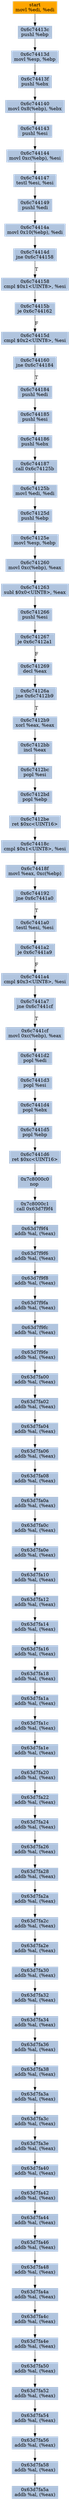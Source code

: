 digraph G {
node[shape=rectangle,style=filled,fillcolor=lightsteelblue,color=lightsteelblue]
bgcolor="transparent"
a0x6c74413amovl_edi_edi[label="start\nmovl %edi, %edi",color="lightgrey",fillcolor="orange"];
a0x6c74413cpushl_ebp[label="0x6c74413c\npushl %ebp"];
a0x6c74413dmovl_esp_ebp[label="0x6c74413d\nmovl %esp, %ebp"];
a0x6c74413fpushl_ebx[label="0x6c74413f\npushl %ebx"];
a0x6c744140movl_0x8ebp__ebx[label="0x6c744140\nmovl 0x8(%ebp), %ebx"];
a0x6c744143pushl_esi[label="0x6c744143\npushl %esi"];
a0x6c744144movl_0xcebp__esi[label="0x6c744144\nmovl 0xc(%ebp), %esi"];
a0x6c744147testl_esi_esi[label="0x6c744147\ntestl %esi, %esi"];
a0x6c744149pushl_edi[label="0x6c744149\npushl %edi"];
a0x6c74414amovl_0x10ebp__edi[label="0x6c74414a\nmovl 0x10(%ebp), %edi"];
a0x6c74414djne_0x6c744158[label="0x6c74414d\njne 0x6c744158"];
a0x6c744158cmpl_0x1UINT8_esi[label="0x6c744158\ncmpl $0x1<UINT8>, %esi"];
a0x6c74415bje_0x6c744162[label="0x6c74415b\nje 0x6c744162"];
a0x6c74415dcmpl_0x2UINT8_esi[label="0x6c74415d\ncmpl $0x2<UINT8>, %esi"];
a0x6c744160jne_0x6c744184[label="0x6c744160\njne 0x6c744184"];
a0x6c744184pushl_edi[label="0x6c744184\npushl %edi"];
a0x6c744185pushl_esi[label="0x6c744185\npushl %esi"];
a0x6c744186pushl_ebx[label="0x6c744186\npushl %ebx"];
a0x6c744187call_0x6c74125b[label="0x6c744187\ncall 0x6c74125b"];
a0x6c74125bmovl_edi_edi[label="0x6c74125b\nmovl %edi, %edi"];
a0x6c74125dpushl_ebp[label="0x6c74125d\npushl %ebp"];
a0x6c74125emovl_esp_ebp[label="0x6c74125e\nmovl %esp, %ebp"];
a0x6c741260movl_0xcebp__eax[label="0x6c741260\nmovl 0xc(%ebp), %eax"];
a0x6c741263subl_0x0UINT8_eax[label="0x6c741263\nsubl $0x0<UINT8>, %eax"];
a0x6c741266pushl_esi[label="0x6c741266\npushl %esi"];
a0x6c741267je_0x6c7412a1[label="0x6c741267\nje 0x6c7412a1"];
a0x6c741269decl_eax[label="0x6c741269\ndecl %eax"];
a0x6c74126ajne_0x6c7412b9[label="0x6c74126a\njne 0x6c7412b9"];
a0x6c7412b9xorl_eax_eax[label="0x6c7412b9\nxorl %eax, %eax"];
a0x6c7412bbincl_eax[label="0x6c7412bb\nincl %eax"];
a0x6c7412bcpopl_esi[label="0x6c7412bc\npopl %esi"];
a0x6c7412bdpopl_ebp[label="0x6c7412bd\npopl %ebp"];
a0x6c7412beret_0xcUINT16[label="0x6c7412be\nret $0xc<UINT16>"];
a0x6c74418ccmpl_0x1UINT8_esi[label="0x6c74418c\ncmpl $0x1<UINT8>, %esi"];
a0x6c74418fmovl_eax_0xcebp_[label="0x6c74418f\nmovl %eax, 0xc(%ebp)"];
a0x6c744192jne_0x6c7441a0[label="0x6c744192\njne 0x6c7441a0"];
a0x6c7441a0testl_esi_esi[label="0x6c7441a0\ntestl %esi, %esi"];
a0x6c7441a2je_0x6c7441a9[label="0x6c7441a2\nje 0x6c7441a9"];
a0x6c7441a4cmpl_0x3UINT8_esi[label="0x6c7441a4\ncmpl $0x3<UINT8>, %esi"];
a0x6c7441a7jne_0x6c7441cf[label="0x6c7441a7\njne 0x6c7441cf"];
a0x6c7441cfmovl_0xcebp__eax[label="0x6c7441cf\nmovl 0xc(%ebp), %eax"];
a0x6c7441d2popl_edi[label="0x6c7441d2\npopl %edi"];
a0x6c7441d3popl_esi[label="0x6c7441d3\npopl %esi"];
a0x6c7441d4popl_ebx[label="0x6c7441d4\npopl %ebx"];
a0x6c7441d5popl_ebp[label="0x6c7441d5\npopl %ebp"];
a0x6c7441d6ret_0xcUINT16[label="0x6c7441d6\nret $0xc<UINT16>"];
a0x7c8000c0nop_[label="0x7c8000c0\nnop "];
a0x7c8000c1call_0x63d7f9f4[label="0x7c8000c1\ncall 0x63d7f9f4"];
a0x63d7f9f4addb_al_eax_[label="0x63d7f9f4\naddb %al, (%eax)"];
a0x63d7f9f6addb_al_eax_[label="0x63d7f9f6\naddb %al, (%eax)"];
a0x63d7f9f8addb_al_eax_[label="0x63d7f9f8\naddb %al, (%eax)"];
a0x63d7f9faaddb_al_eax_[label="0x63d7f9fa\naddb %al, (%eax)"];
a0x63d7f9fcaddb_al_eax_[label="0x63d7f9fc\naddb %al, (%eax)"];
a0x63d7f9feaddb_al_eax_[label="0x63d7f9fe\naddb %al, (%eax)"];
a0x63d7fa00addb_al_eax_[label="0x63d7fa00\naddb %al, (%eax)"];
a0x63d7fa02addb_al_eax_[label="0x63d7fa02\naddb %al, (%eax)"];
a0x63d7fa04addb_al_eax_[label="0x63d7fa04\naddb %al, (%eax)"];
a0x63d7fa06addb_al_eax_[label="0x63d7fa06\naddb %al, (%eax)"];
a0x63d7fa08addb_al_eax_[label="0x63d7fa08\naddb %al, (%eax)"];
a0x63d7fa0aaddb_al_eax_[label="0x63d7fa0a\naddb %al, (%eax)"];
a0x63d7fa0caddb_al_eax_[label="0x63d7fa0c\naddb %al, (%eax)"];
a0x63d7fa0eaddb_al_eax_[label="0x63d7fa0e\naddb %al, (%eax)"];
a0x63d7fa10addb_al_eax_[label="0x63d7fa10\naddb %al, (%eax)"];
a0x63d7fa12addb_al_eax_[label="0x63d7fa12\naddb %al, (%eax)"];
a0x63d7fa14addb_al_eax_[label="0x63d7fa14\naddb %al, (%eax)"];
a0x63d7fa16addb_al_eax_[label="0x63d7fa16\naddb %al, (%eax)"];
a0x63d7fa18addb_al_eax_[label="0x63d7fa18\naddb %al, (%eax)"];
a0x63d7fa1aaddb_al_eax_[label="0x63d7fa1a\naddb %al, (%eax)"];
a0x63d7fa1caddb_al_eax_[label="0x63d7fa1c\naddb %al, (%eax)"];
a0x63d7fa1eaddb_al_eax_[label="0x63d7fa1e\naddb %al, (%eax)"];
a0x63d7fa20addb_al_eax_[label="0x63d7fa20\naddb %al, (%eax)"];
a0x63d7fa22addb_al_eax_[label="0x63d7fa22\naddb %al, (%eax)"];
a0x63d7fa24addb_al_eax_[label="0x63d7fa24\naddb %al, (%eax)"];
a0x63d7fa26addb_al_eax_[label="0x63d7fa26\naddb %al, (%eax)"];
a0x63d7fa28addb_al_eax_[label="0x63d7fa28\naddb %al, (%eax)"];
a0x63d7fa2aaddb_al_eax_[label="0x63d7fa2a\naddb %al, (%eax)"];
a0x63d7fa2caddb_al_eax_[label="0x63d7fa2c\naddb %al, (%eax)"];
a0x63d7fa2eaddb_al_eax_[label="0x63d7fa2e\naddb %al, (%eax)"];
a0x63d7fa30addb_al_eax_[label="0x63d7fa30\naddb %al, (%eax)"];
a0x63d7fa32addb_al_eax_[label="0x63d7fa32\naddb %al, (%eax)"];
a0x63d7fa34addb_al_eax_[label="0x63d7fa34\naddb %al, (%eax)"];
a0x63d7fa36addb_al_eax_[label="0x63d7fa36\naddb %al, (%eax)"];
a0x63d7fa38addb_al_eax_[label="0x63d7fa38\naddb %al, (%eax)"];
a0x63d7fa3aaddb_al_eax_[label="0x63d7fa3a\naddb %al, (%eax)"];
a0x63d7fa3caddb_al_eax_[label="0x63d7fa3c\naddb %al, (%eax)"];
a0x63d7fa3eaddb_al_eax_[label="0x63d7fa3e\naddb %al, (%eax)"];
a0x63d7fa40addb_al_eax_[label="0x63d7fa40\naddb %al, (%eax)"];
a0x63d7fa42addb_al_eax_[label="0x63d7fa42\naddb %al, (%eax)"];
a0x63d7fa44addb_al_eax_[label="0x63d7fa44\naddb %al, (%eax)"];
a0x63d7fa46addb_al_eax_[label="0x63d7fa46\naddb %al, (%eax)"];
a0x63d7fa48addb_al_eax_[label="0x63d7fa48\naddb %al, (%eax)"];
a0x63d7fa4aaddb_al_eax_[label="0x63d7fa4a\naddb %al, (%eax)"];
a0x63d7fa4caddb_al_eax_[label="0x63d7fa4c\naddb %al, (%eax)"];
a0x63d7fa4eaddb_al_eax_[label="0x63d7fa4e\naddb %al, (%eax)"];
a0x63d7fa50addb_al_eax_[label="0x63d7fa50\naddb %al, (%eax)"];
a0x63d7fa52addb_al_eax_[label="0x63d7fa52\naddb %al, (%eax)"];
a0x63d7fa54addb_al_eax_[label="0x63d7fa54\naddb %al, (%eax)"];
a0x63d7fa56addb_al_eax_[label="0x63d7fa56\naddb %al, (%eax)"];
a0x63d7fa58addb_al_eax_[label="0x63d7fa58\naddb %al, (%eax)"];
a0x63d7fa5aaddb_al_eax_[label="0x63d7fa5a\naddb %al, (%eax)"];
a0x6c74413amovl_edi_edi -> a0x6c74413cpushl_ebp [color="#000000"];
a0x6c74413cpushl_ebp -> a0x6c74413dmovl_esp_ebp [color="#000000"];
a0x6c74413dmovl_esp_ebp -> a0x6c74413fpushl_ebx [color="#000000"];
a0x6c74413fpushl_ebx -> a0x6c744140movl_0x8ebp__ebx [color="#000000"];
a0x6c744140movl_0x8ebp__ebx -> a0x6c744143pushl_esi [color="#000000"];
a0x6c744143pushl_esi -> a0x6c744144movl_0xcebp__esi [color="#000000"];
a0x6c744144movl_0xcebp__esi -> a0x6c744147testl_esi_esi [color="#000000"];
a0x6c744147testl_esi_esi -> a0x6c744149pushl_edi [color="#000000"];
a0x6c744149pushl_edi -> a0x6c74414amovl_0x10ebp__edi [color="#000000"];
a0x6c74414amovl_0x10ebp__edi -> a0x6c74414djne_0x6c744158 [color="#000000"];
a0x6c74414djne_0x6c744158 -> a0x6c744158cmpl_0x1UINT8_esi [color="#000000",label="T"];
a0x6c744158cmpl_0x1UINT8_esi -> a0x6c74415bje_0x6c744162 [color="#000000"];
a0x6c74415bje_0x6c744162 -> a0x6c74415dcmpl_0x2UINT8_esi [color="#000000",label="F"];
a0x6c74415dcmpl_0x2UINT8_esi -> a0x6c744160jne_0x6c744184 [color="#000000"];
a0x6c744160jne_0x6c744184 -> a0x6c744184pushl_edi [color="#000000",label="T"];
a0x6c744184pushl_edi -> a0x6c744185pushl_esi [color="#000000"];
a0x6c744185pushl_esi -> a0x6c744186pushl_ebx [color="#000000"];
a0x6c744186pushl_ebx -> a0x6c744187call_0x6c74125b [color="#000000"];
a0x6c744187call_0x6c74125b -> a0x6c74125bmovl_edi_edi [color="#000000"];
a0x6c74125bmovl_edi_edi -> a0x6c74125dpushl_ebp [color="#000000"];
a0x6c74125dpushl_ebp -> a0x6c74125emovl_esp_ebp [color="#000000"];
a0x6c74125emovl_esp_ebp -> a0x6c741260movl_0xcebp__eax [color="#000000"];
a0x6c741260movl_0xcebp__eax -> a0x6c741263subl_0x0UINT8_eax [color="#000000"];
a0x6c741263subl_0x0UINT8_eax -> a0x6c741266pushl_esi [color="#000000"];
a0x6c741266pushl_esi -> a0x6c741267je_0x6c7412a1 [color="#000000"];
a0x6c741267je_0x6c7412a1 -> a0x6c741269decl_eax [color="#000000",label="F"];
a0x6c741269decl_eax -> a0x6c74126ajne_0x6c7412b9 [color="#000000"];
a0x6c74126ajne_0x6c7412b9 -> a0x6c7412b9xorl_eax_eax [color="#000000",label="T"];
a0x6c7412b9xorl_eax_eax -> a0x6c7412bbincl_eax [color="#000000"];
a0x6c7412bbincl_eax -> a0x6c7412bcpopl_esi [color="#000000"];
a0x6c7412bcpopl_esi -> a0x6c7412bdpopl_ebp [color="#000000"];
a0x6c7412bdpopl_ebp -> a0x6c7412beret_0xcUINT16 [color="#000000"];
a0x6c7412beret_0xcUINT16 -> a0x6c74418ccmpl_0x1UINT8_esi [color="#000000"];
a0x6c74418ccmpl_0x1UINT8_esi -> a0x6c74418fmovl_eax_0xcebp_ [color="#000000"];
a0x6c74418fmovl_eax_0xcebp_ -> a0x6c744192jne_0x6c7441a0 [color="#000000"];
a0x6c744192jne_0x6c7441a0 -> a0x6c7441a0testl_esi_esi [color="#000000",label="T"];
a0x6c7441a0testl_esi_esi -> a0x6c7441a2je_0x6c7441a9 [color="#000000"];
a0x6c7441a2je_0x6c7441a9 -> a0x6c7441a4cmpl_0x3UINT8_esi [color="#000000",label="F"];
a0x6c7441a4cmpl_0x3UINT8_esi -> a0x6c7441a7jne_0x6c7441cf [color="#000000"];
a0x6c7441a7jne_0x6c7441cf -> a0x6c7441cfmovl_0xcebp__eax [color="#000000",label="T"];
a0x6c7441cfmovl_0xcebp__eax -> a0x6c7441d2popl_edi [color="#000000"];
a0x6c7441d2popl_edi -> a0x6c7441d3popl_esi [color="#000000"];
a0x6c7441d3popl_esi -> a0x6c7441d4popl_ebx [color="#000000"];
a0x6c7441d4popl_ebx -> a0x6c7441d5popl_ebp [color="#000000"];
a0x6c7441d5popl_ebp -> a0x6c7441d6ret_0xcUINT16 [color="#000000"];
a0x6c7441d6ret_0xcUINT16 -> a0x7c8000c0nop_ [color="#000000"];
a0x7c8000c0nop_ -> a0x7c8000c1call_0x63d7f9f4 [color="#000000"];
a0x7c8000c1call_0x63d7f9f4 -> a0x63d7f9f4addb_al_eax_ [color="#000000"];
a0x63d7f9f4addb_al_eax_ -> a0x63d7f9f6addb_al_eax_ [color="#000000"];
a0x63d7f9f6addb_al_eax_ -> a0x63d7f9f8addb_al_eax_ [color="#000000"];
a0x63d7f9f8addb_al_eax_ -> a0x63d7f9faaddb_al_eax_ [color="#000000"];
a0x63d7f9faaddb_al_eax_ -> a0x63d7f9fcaddb_al_eax_ [color="#000000"];
a0x63d7f9fcaddb_al_eax_ -> a0x63d7f9feaddb_al_eax_ [color="#000000"];
a0x63d7f9feaddb_al_eax_ -> a0x63d7fa00addb_al_eax_ [color="#000000"];
a0x63d7fa00addb_al_eax_ -> a0x63d7fa02addb_al_eax_ [color="#000000"];
a0x63d7fa02addb_al_eax_ -> a0x63d7fa04addb_al_eax_ [color="#000000"];
a0x63d7fa04addb_al_eax_ -> a0x63d7fa06addb_al_eax_ [color="#000000"];
a0x63d7fa06addb_al_eax_ -> a0x63d7fa08addb_al_eax_ [color="#000000"];
a0x63d7fa08addb_al_eax_ -> a0x63d7fa0aaddb_al_eax_ [color="#000000"];
a0x63d7fa0aaddb_al_eax_ -> a0x63d7fa0caddb_al_eax_ [color="#000000"];
a0x63d7fa0caddb_al_eax_ -> a0x63d7fa0eaddb_al_eax_ [color="#000000"];
a0x63d7fa0eaddb_al_eax_ -> a0x63d7fa10addb_al_eax_ [color="#000000"];
a0x63d7fa10addb_al_eax_ -> a0x63d7fa12addb_al_eax_ [color="#000000"];
a0x63d7fa12addb_al_eax_ -> a0x63d7fa14addb_al_eax_ [color="#000000"];
a0x63d7fa14addb_al_eax_ -> a0x63d7fa16addb_al_eax_ [color="#000000"];
a0x63d7fa16addb_al_eax_ -> a0x63d7fa18addb_al_eax_ [color="#000000"];
a0x63d7fa18addb_al_eax_ -> a0x63d7fa1aaddb_al_eax_ [color="#000000"];
a0x63d7fa1aaddb_al_eax_ -> a0x63d7fa1caddb_al_eax_ [color="#000000"];
a0x63d7fa1caddb_al_eax_ -> a0x63d7fa1eaddb_al_eax_ [color="#000000"];
a0x63d7fa1eaddb_al_eax_ -> a0x63d7fa20addb_al_eax_ [color="#000000"];
a0x63d7fa20addb_al_eax_ -> a0x63d7fa22addb_al_eax_ [color="#000000"];
a0x63d7fa22addb_al_eax_ -> a0x63d7fa24addb_al_eax_ [color="#000000"];
a0x63d7fa24addb_al_eax_ -> a0x63d7fa26addb_al_eax_ [color="#000000"];
a0x63d7fa26addb_al_eax_ -> a0x63d7fa28addb_al_eax_ [color="#000000"];
a0x63d7fa28addb_al_eax_ -> a0x63d7fa2aaddb_al_eax_ [color="#000000"];
a0x63d7fa2aaddb_al_eax_ -> a0x63d7fa2caddb_al_eax_ [color="#000000"];
a0x63d7fa2caddb_al_eax_ -> a0x63d7fa2eaddb_al_eax_ [color="#000000"];
a0x63d7fa2eaddb_al_eax_ -> a0x63d7fa30addb_al_eax_ [color="#000000"];
a0x63d7fa30addb_al_eax_ -> a0x63d7fa32addb_al_eax_ [color="#000000"];
a0x63d7fa32addb_al_eax_ -> a0x63d7fa34addb_al_eax_ [color="#000000"];
a0x63d7fa34addb_al_eax_ -> a0x63d7fa36addb_al_eax_ [color="#000000"];
a0x63d7fa36addb_al_eax_ -> a0x63d7fa38addb_al_eax_ [color="#000000"];
a0x63d7fa38addb_al_eax_ -> a0x63d7fa3aaddb_al_eax_ [color="#000000"];
a0x63d7fa3aaddb_al_eax_ -> a0x63d7fa3caddb_al_eax_ [color="#000000"];
a0x63d7fa3caddb_al_eax_ -> a0x63d7fa3eaddb_al_eax_ [color="#000000"];
a0x63d7fa3eaddb_al_eax_ -> a0x63d7fa40addb_al_eax_ [color="#000000"];
a0x63d7fa40addb_al_eax_ -> a0x63d7fa42addb_al_eax_ [color="#000000"];
a0x63d7fa42addb_al_eax_ -> a0x63d7fa44addb_al_eax_ [color="#000000"];
a0x63d7fa44addb_al_eax_ -> a0x63d7fa46addb_al_eax_ [color="#000000"];
a0x63d7fa46addb_al_eax_ -> a0x63d7fa48addb_al_eax_ [color="#000000"];
a0x63d7fa48addb_al_eax_ -> a0x63d7fa4aaddb_al_eax_ [color="#000000"];
a0x63d7fa4aaddb_al_eax_ -> a0x63d7fa4caddb_al_eax_ [color="#000000"];
a0x63d7fa4caddb_al_eax_ -> a0x63d7fa4eaddb_al_eax_ [color="#000000"];
a0x63d7fa4eaddb_al_eax_ -> a0x63d7fa50addb_al_eax_ [color="#000000"];
a0x63d7fa50addb_al_eax_ -> a0x63d7fa52addb_al_eax_ [color="#000000"];
a0x63d7fa52addb_al_eax_ -> a0x63d7fa54addb_al_eax_ [color="#000000"];
a0x63d7fa54addb_al_eax_ -> a0x63d7fa56addb_al_eax_ [color="#000000"];
a0x63d7fa56addb_al_eax_ -> a0x63d7fa58addb_al_eax_ [color="#000000"];
a0x63d7fa58addb_al_eax_ -> a0x63d7fa5aaddb_al_eax_ [color="#000000"];
}
